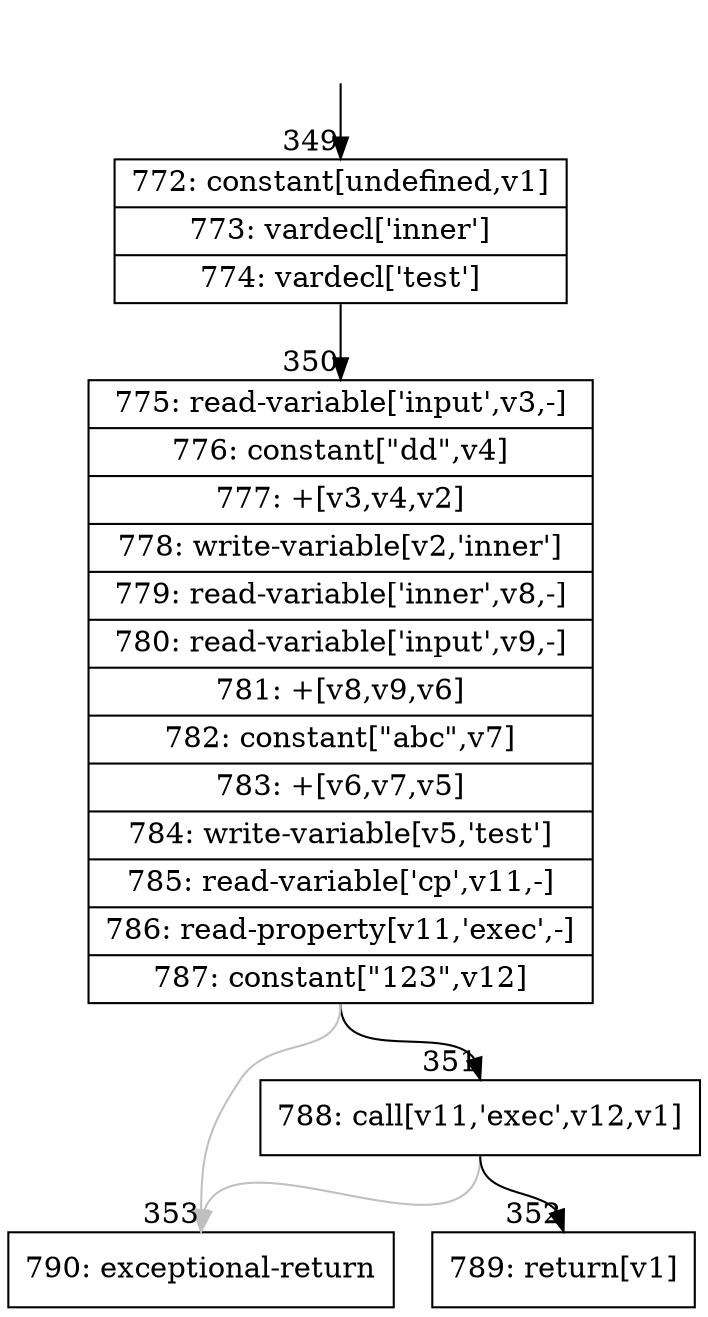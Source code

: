 digraph {
rankdir="TD"
BB_entry33[shape=none,label=""];
BB_entry33 -> BB349 [tailport=s, headport=n, headlabel="    349"]
BB349 [shape=record label="{772: constant[undefined,v1]|773: vardecl['inner']|774: vardecl['test']}" ] 
BB349 -> BB350 [tailport=s, headport=n, headlabel="      350"]
BB350 [shape=record label="{775: read-variable['input',v3,-]|776: constant[\"dd\",v4]|777: +[v3,v4,v2]|778: write-variable[v2,'inner']|779: read-variable['inner',v8,-]|780: read-variable['input',v9,-]|781: +[v8,v9,v6]|782: constant[\"abc\",v7]|783: +[v6,v7,v5]|784: write-variable[v5,'test']|785: read-variable['cp',v11,-]|786: read-property[v11,'exec',-]|787: constant[\"123\",v12]}" ] 
BB350 -> BB351 [tailport=s, headport=n, headlabel="      351"]
BB350 -> BB353 [tailport=s, headport=n, color=gray, headlabel="      353"]
BB351 [shape=record label="{788: call[v11,'exec',v12,v1]}" ] 
BB351 -> BB352 [tailport=s, headport=n, headlabel="      352"]
BB351 -> BB353 [tailport=s, headport=n, color=gray]
BB352 [shape=record label="{789: return[v1]}" ] 
BB353 [shape=record label="{790: exceptional-return}" ] 
}
